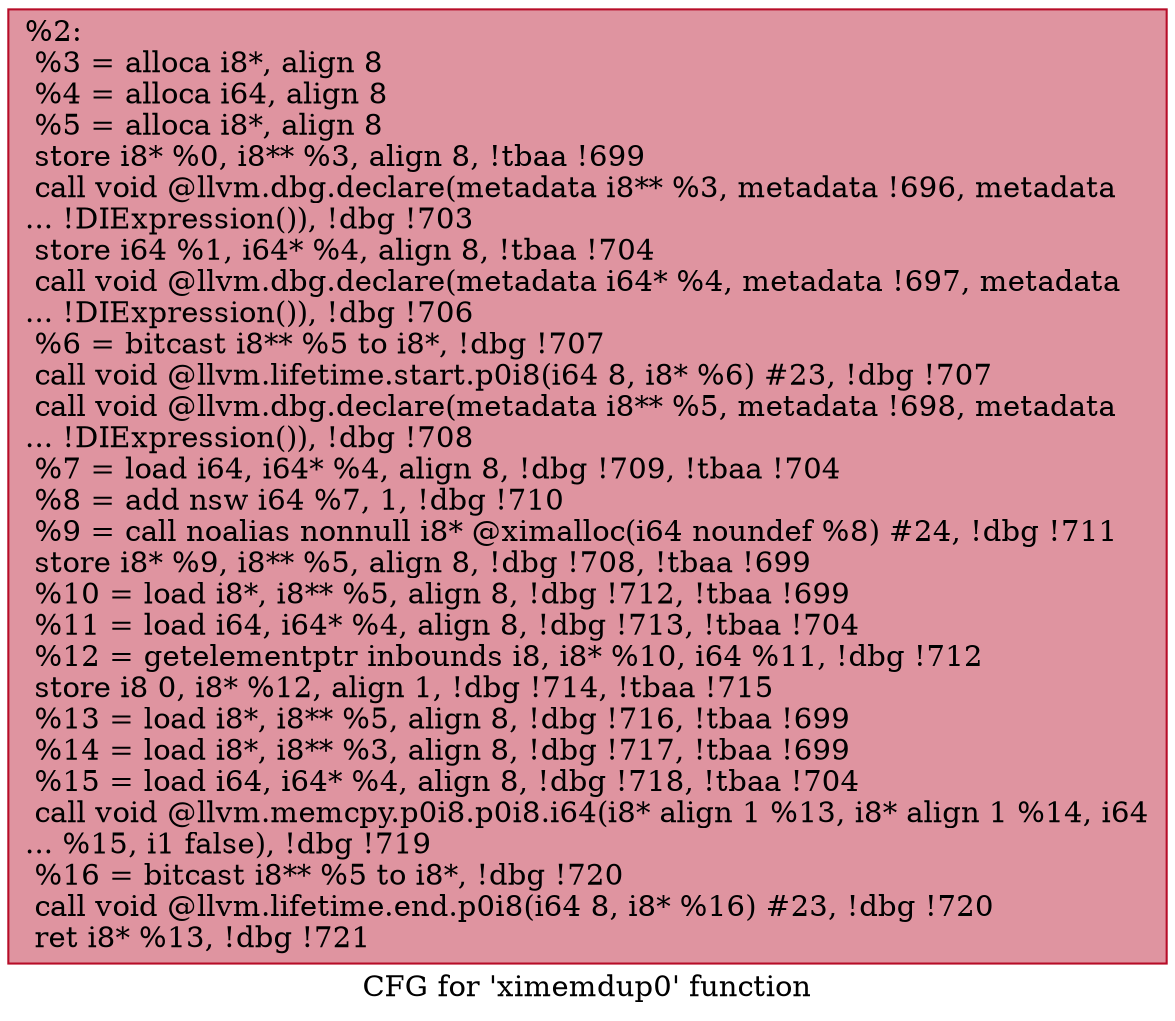 digraph "CFG for 'ximemdup0' function" {
	label="CFG for 'ximemdup0' function";

	Node0x966dd0 [shape=record,color="#b70d28ff", style=filled, fillcolor="#b70d2870",label="{%2:\l  %3 = alloca i8*, align 8\l  %4 = alloca i64, align 8\l  %5 = alloca i8*, align 8\l  store i8* %0, i8** %3, align 8, !tbaa !699\l  call void @llvm.dbg.declare(metadata i8** %3, metadata !696, metadata\l... !DIExpression()), !dbg !703\l  store i64 %1, i64* %4, align 8, !tbaa !704\l  call void @llvm.dbg.declare(metadata i64* %4, metadata !697, metadata\l... !DIExpression()), !dbg !706\l  %6 = bitcast i8** %5 to i8*, !dbg !707\l  call void @llvm.lifetime.start.p0i8(i64 8, i8* %6) #23, !dbg !707\l  call void @llvm.dbg.declare(metadata i8** %5, metadata !698, metadata\l... !DIExpression()), !dbg !708\l  %7 = load i64, i64* %4, align 8, !dbg !709, !tbaa !704\l  %8 = add nsw i64 %7, 1, !dbg !710\l  %9 = call noalias nonnull i8* @ximalloc(i64 noundef %8) #24, !dbg !711\l  store i8* %9, i8** %5, align 8, !dbg !708, !tbaa !699\l  %10 = load i8*, i8** %5, align 8, !dbg !712, !tbaa !699\l  %11 = load i64, i64* %4, align 8, !dbg !713, !tbaa !704\l  %12 = getelementptr inbounds i8, i8* %10, i64 %11, !dbg !712\l  store i8 0, i8* %12, align 1, !dbg !714, !tbaa !715\l  %13 = load i8*, i8** %5, align 8, !dbg !716, !tbaa !699\l  %14 = load i8*, i8** %3, align 8, !dbg !717, !tbaa !699\l  %15 = load i64, i64* %4, align 8, !dbg !718, !tbaa !704\l  call void @llvm.memcpy.p0i8.p0i8.i64(i8* align 1 %13, i8* align 1 %14, i64\l... %15, i1 false), !dbg !719\l  %16 = bitcast i8** %5 to i8*, !dbg !720\l  call void @llvm.lifetime.end.p0i8(i64 8, i8* %16) #23, !dbg !720\l  ret i8* %13, !dbg !721\l}"];
}
